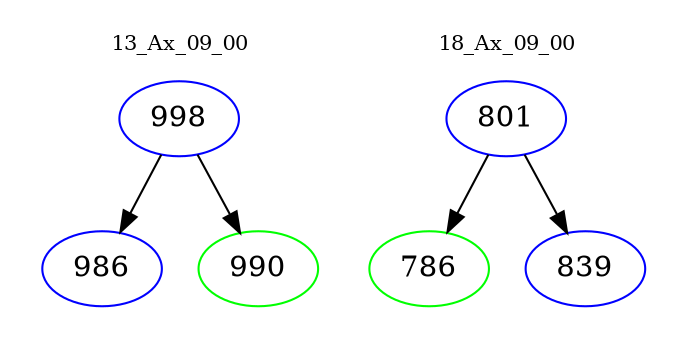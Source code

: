 digraph{
subgraph cluster_0 {
color = white
label = "13_Ax_09_00";
fontsize=10;
T0_998 [label="998", color="blue"]
T0_998 -> T0_986 [color="black"]
T0_986 [label="986", color="blue"]
T0_998 -> T0_990 [color="black"]
T0_990 [label="990", color="green"]
}
subgraph cluster_1 {
color = white
label = "18_Ax_09_00";
fontsize=10;
T1_801 [label="801", color="blue"]
T1_801 -> T1_786 [color="black"]
T1_786 [label="786", color="green"]
T1_801 -> T1_839 [color="black"]
T1_839 [label="839", color="blue"]
}
}
